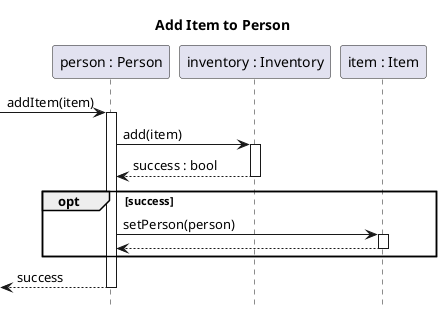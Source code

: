@startuml person-add-item

title Add Item to Person
hide footbox
autoactivate on

participant "person : Person" as person
participant "inventory : Inventory" as inventory
participant "item : Item" as item

[-> person : addItem(item)
	person -> inventory : add(item)
	return success : bool
	opt success
		person -> item ++: setPerson(person)
		return
	end
return success

@enduml
